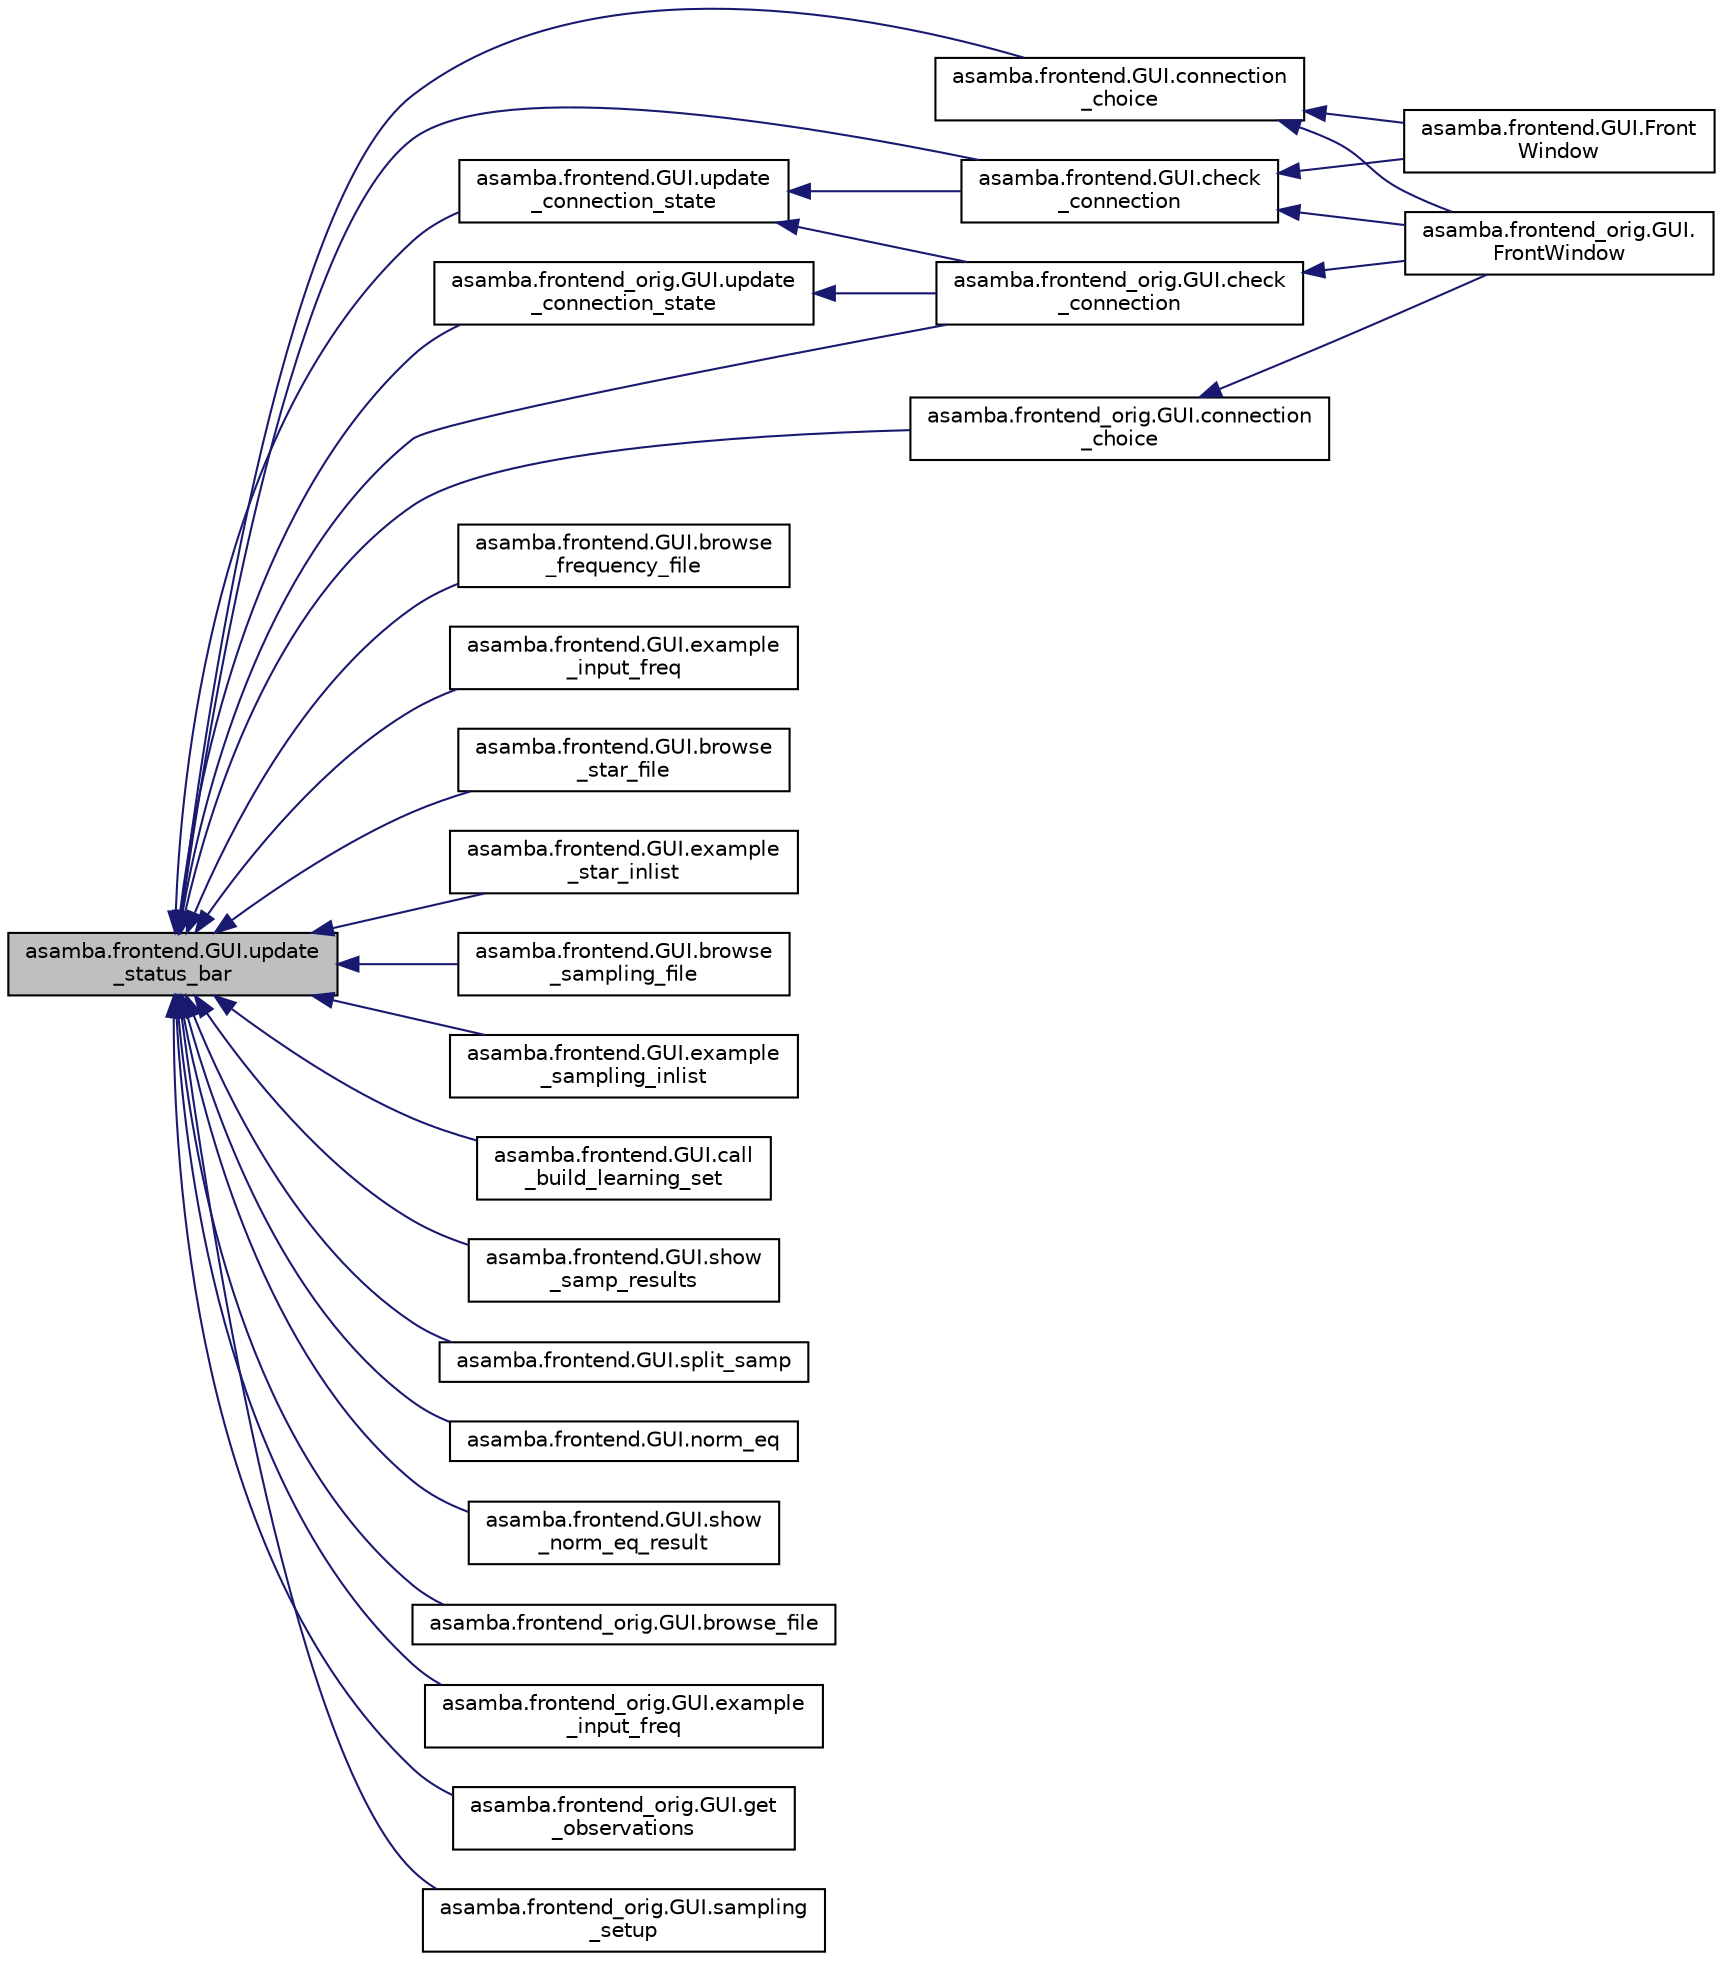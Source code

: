 digraph "asamba.frontend.GUI.update_status_bar"
{
  edge [fontname="Helvetica",fontsize="10",labelfontname="Helvetica",labelfontsize="10"];
  node [fontname="Helvetica",fontsize="10",shape=record];
  rankdir="LR";
  Node73 [label="asamba.frontend.GUI.update\l_status_bar",height=0.2,width=0.4,color="black", fillcolor="grey75", style="filled", fontcolor="black"];
  Node73 -> Node74 [dir="back",color="midnightblue",fontsize="10",style="solid",fontname="Helvetica"];
  Node74 [label="asamba.frontend.GUI.connection\l_choice",height=0.2,width=0.4,color="black", fillcolor="white", style="filled",URL="$classasamba_1_1frontend_1_1_g_u_i.html#a4c88f62e31fe47af19c81215df643945"];
  Node74 -> Node75 [dir="back",color="midnightblue",fontsize="10",style="solid",fontname="Helvetica"];
  Node75 [label="asamba.frontend.GUI.Front\lWindow",height=0.2,width=0.4,color="black", fillcolor="white", style="filled",URL="$classasamba_1_1frontend_1_1_g_u_i.html#acaec11d5fbe0228d9da0e3ba10a4ea33"];
  Node74 -> Node76 [dir="back",color="midnightblue",fontsize="10",style="solid",fontname="Helvetica"];
  Node76 [label="asamba.frontend_orig.GUI.\lFrontWindow",height=0.2,width=0.4,color="black", fillcolor="white", style="filled",URL="$classasamba_1_1frontend__orig_1_1_g_u_i.html#a0fd564268af273f977bc8065e26e110b"];
  Node73 -> Node77 [dir="back",color="midnightblue",fontsize="10",style="solid",fontname="Helvetica"];
  Node77 [label="asamba.frontend.GUI.check\l_connection",height=0.2,width=0.4,color="black", fillcolor="white", style="filled",URL="$classasamba_1_1frontend_1_1_g_u_i.html#aacca71c626bd1753c1277e13b5ad8eec"];
  Node77 -> Node75 [dir="back",color="midnightblue",fontsize="10",style="solid",fontname="Helvetica"];
  Node77 -> Node76 [dir="back",color="midnightblue",fontsize="10",style="solid",fontname="Helvetica"];
  Node73 -> Node78 [dir="back",color="midnightblue",fontsize="10",style="solid",fontname="Helvetica"];
  Node78 [label="asamba.frontend.GUI.update\l_connection_state",height=0.2,width=0.4,color="black", fillcolor="white", style="filled",URL="$classasamba_1_1frontend_1_1_g_u_i.html#a905cc040d83a85cd64003f98b859a64a"];
  Node78 -> Node77 [dir="back",color="midnightblue",fontsize="10",style="solid",fontname="Helvetica"];
  Node78 -> Node79 [dir="back",color="midnightblue",fontsize="10",style="solid",fontname="Helvetica"];
  Node79 [label="asamba.frontend_orig.GUI.check\l_connection",height=0.2,width=0.4,color="black", fillcolor="white", style="filled",URL="$classasamba_1_1frontend__orig_1_1_g_u_i.html#ae71ecf0efcb575059e181ccd33f75178"];
  Node79 -> Node76 [dir="back",color="midnightblue",fontsize="10",style="solid",fontname="Helvetica"];
  Node73 -> Node80 [dir="back",color="midnightblue",fontsize="10",style="solid",fontname="Helvetica"];
  Node80 [label="asamba.frontend.GUI.browse\l_frequency_file",height=0.2,width=0.4,color="black", fillcolor="white", style="filled",URL="$classasamba_1_1frontend_1_1_g_u_i.html#aece59ad9eaff01043c324f9fa2175c98",tooltip="File Inputs. "];
  Node73 -> Node81 [dir="back",color="midnightblue",fontsize="10",style="solid",fontname="Helvetica"];
  Node81 [label="asamba.frontend.GUI.example\l_input_freq",height=0.2,width=0.4,color="black", fillcolor="white", style="filled",URL="$classasamba_1_1frontend_1_1_g_u_i.html#a515d6655fbf006441ec5ac9b96e5bd7c"];
  Node73 -> Node82 [dir="back",color="midnightblue",fontsize="10",style="solid",fontname="Helvetica"];
  Node82 [label="asamba.frontend.GUI.browse\l_star_file",height=0.2,width=0.4,color="black", fillcolor="white", style="filled",URL="$classasamba_1_1frontend_1_1_g_u_i.html#a092f06f2cb8a31817b414a34f9dc52cf"];
  Node73 -> Node83 [dir="back",color="midnightblue",fontsize="10",style="solid",fontname="Helvetica"];
  Node83 [label="asamba.frontend.GUI.example\l_star_inlist",height=0.2,width=0.4,color="black", fillcolor="white", style="filled",URL="$classasamba_1_1frontend_1_1_g_u_i.html#a30a1139534dbd25b7635bd39c649a219"];
  Node73 -> Node84 [dir="back",color="midnightblue",fontsize="10",style="solid",fontname="Helvetica"];
  Node84 [label="asamba.frontend.GUI.browse\l_sampling_file",height=0.2,width=0.4,color="black", fillcolor="white", style="filled",URL="$classasamba_1_1frontend_1_1_g_u_i.html#ac0b39055d224594aca6190e6c0d7fe7e"];
  Node73 -> Node85 [dir="back",color="midnightblue",fontsize="10",style="solid",fontname="Helvetica"];
  Node85 [label="asamba.frontend.GUI.example\l_sampling_inlist",height=0.2,width=0.4,color="black", fillcolor="white", style="filled",URL="$classasamba_1_1frontend_1_1_g_u_i.html#a1a0a42d5c06ceb02b8a48dd7ff2f686e"];
  Node73 -> Node86 [dir="back",color="midnightblue",fontsize="10",style="solid",fontname="Helvetica"];
  Node86 [label="asamba.frontend.GUI.call\l_build_learning_set",height=0.2,width=0.4,color="black", fillcolor="white", style="filled",URL="$classasamba_1_1frontend_1_1_g_u_i.html#a118685a11c1f7602c17c22bc35419ef2"];
  Node73 -> Node87 [dir="back",color="midnightblue",fontsize="10",style="solid",fontname="Helvetica"];
  Node87 [label="asamba.frontend.GUI.show\l_samp_results",height=0.2,width=0.4,color="black", fillcolor="white", style="filled",URL="$classasamba_1_1frontend_1_1_g_u_i.html#a2f99fe1402d07c15d79897c8ec0ee4e0"];
  Node73 -> Node88 [dir="back",color="midnightblue",fontsize="10",style="solid",fontname="Helvetica"];
  Node88 [label="asamba.frontend.GUI.split_samp",height=0.2,width=0.4,color="black", fillcolor="white", style="filled",URL="$classasamba_1_1frontend_1_1_g_u_i.html#a284b5146fbb37994b46e34ce48475f65"];
  Node73 -> Node89 [dir="back",color="midnightblue",fontsize="10",style="solid",fontname="Helvetica"];
  Node89 [label="asamba.frontend.GUI.norm_eq",height=0.2,width=0.4,color="black", fillcolor="white", style="filled",URL="$classasamba_1_1frontend_1_1_g_u_i.html#a0e5bd5cd537353b15645f21196606524"];
  Node73 -> Node90 [dir="back",color="midnightblue",fontsize="10",style="solid",fontname="Helvetica"];
  Node90 [label="asamba.frontend.GUI.show\l_norm_eq_result",height=0.2,width=0.4,color="black", fillcolor="white", style="filled",URL="$classasamba_1_1frontend_1_1_g_u_i.html#a863beb8817b0f728771fcb3323afb043"];
  Node73 -> Node91 [dir="back",color="midnightblue",fontsize="10",style="solid",fontname="Helvetica"];
  Node91 [label="asamba.frontend_orig.GUI.connection\l_choice",height=0.2,width=0.4,color="black", fillcolor="white", style="filled",URL="$classasamba_1_1frontend__orig_1_1_g_u_i.html#af3fdec98d1b3657658a5f489b2246c34",tooltip="M E T H O D S. "];
  Node91 -> Node76 [dir="back",color="midnightblue",fontsize="10",style="solid",fontname="Helvetica"];
  Node73 -> Node79 [dir="back",color="midnightblue",fontsize="10",style="solid",fontname="Helvetica"];
  Node73 -> Node92 [dir="back",color="midnightblue",fontsize="10",style="solid",fontname="Helvetica"];
  Node92 [label="asamba.frontend_orig.GUI.update\l_connection_state",height=0.2,width=0.4,color="black", fillcolor="white", style="filled",URL="$classasamba_1_1frontend__orig_1_1_g_u_i.html#a4a594242291c4ab10089f279073ae8a7"];
  Node92 -> Node79 [dir="back",color="midnightblue",fontsize="10",style="solid",fontname="Helvetica"];
  Node73 -> Node93 [dir="back",color="midnightblue",fontsize="10",style="solid",fontname="Helvetica"];
  Node93 [label="asamba.frontend_orig.GUI.browse_file",height=0.2,width=0.4,color="black", fillcolor="white", style="filled",URL="$classasamba_1_1frontend__orig_1_1_g_u_i.html#a5160be30a39afd49a2dd9ac4aba34d1d",tooltip="File Inputs. "];
  Node73 -> Node94 [dir="back",color="midnightblue",fontsize="10",style="solid",fontname="Helvetica"];
  Node94 [label="asamba.frontend_orig.GUI.example\l_input_freq",height=0.2,width=0.4,color="black", fillcolor="white", style="filled",URL="$classasamba_1_1frontend__orig_1_1_g_u_i.html#a6bb5f142abc9b56ccc0d7f9f7b3b99f1"];
  Node73 -> Node95 [dir="back",color="midnightblue",fontsize="10",style="solid",fontname="Helvetica"];
  Node95 [label="asamba.frontend_orig.GUI.get\l_observations",height=0.2,width=0.4,color="black", fillcolor="white", style="filled",URL="$classasamba_1_1frontend__orig_1_1_g_u_i.html#a2115a025361cf5282c72baef51ec0004"];
  Node73 -> Node96 [dir="back",color="midnightblue",fontsize="10",style="solid",fontname="Helvetica"];
  Node96 [label="asamba.frontend_orig.GUI.sampling\l_setup",height=0.2,width=0.4,color="black", fillcolor="white", style="filled",URL="$classasamba_1_1frontend__orig_1_1_g_u_i.html#acd2f0daae2ef040bed9c496df0063cf6",tooltip="Inputs through checkbuttons and radiobuttons. "];
}

